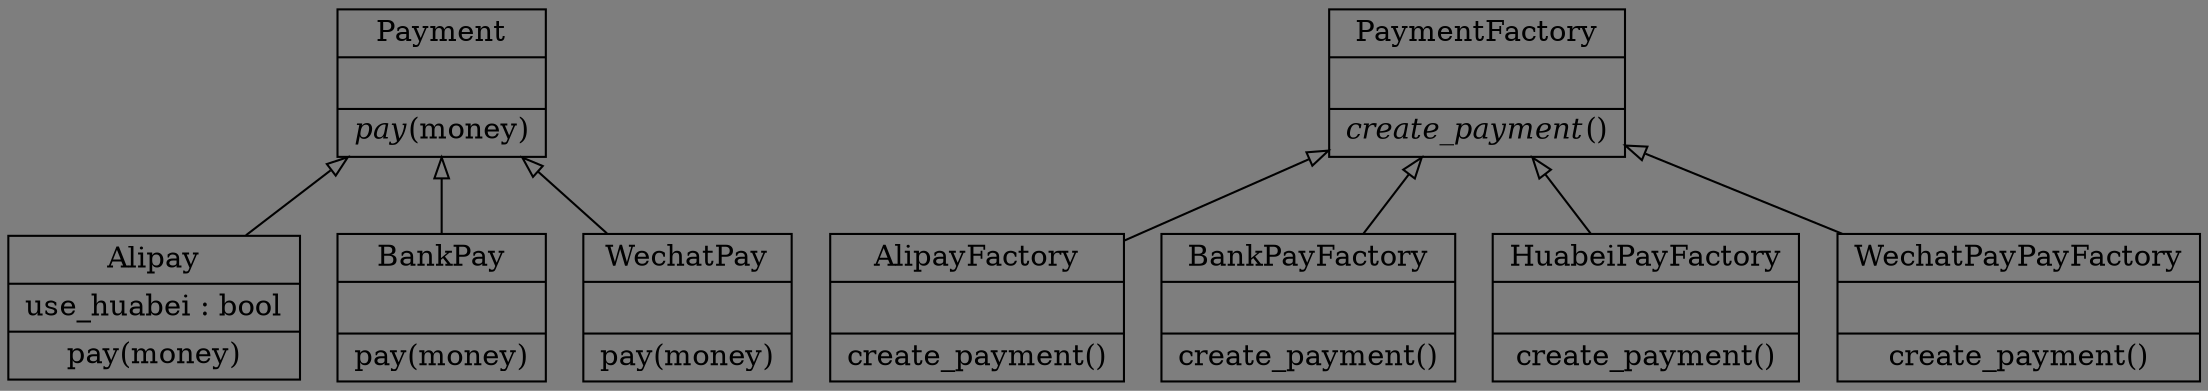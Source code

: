 digraph "classes_2._工厂方法模式_2.py" {
rankdir=BT
bgcolor="#7e7e7e"
charset="utf-8"
"2._工厂方法模式_2.Alipay" [color="black", fontcolor="black", label=<{Alipay|use_huabei : bool<br ALIGN="LEFT"/>|pay(money)<br ALIGN="LEFT"/>}>, shape="record", style="solid"];
"2._工厂方法模式_2.AlipayFactory" [color="black", fontcolor="black", label=<{AlipayFactory|<br ALIGN="LEFT"/>|create_payment()<br ALIGN="LEFT"/>}>, shape="record", style="solid"];
"2._工厂方法模式_2.BankPay" [color="black", fontcolor="black", label=<{BankPay|<br ALIGN="LEFT"/>|pay(money)<br ALIGN="LEFT"/>}>, shape="record", style="solid"];
"2._工厂方法模式_2.BankPayFactory" [color="black", fontcolor="black", label=<{BankPayFactory|<br ALIGN="LEFT"/>|create_payment()<br ALIGN="LEFT"/>}>, shape="record", style="solid"];
"2._工厂方法模式_2.HuabeiPayFactory" [color="black", fontcolor="black", label=<{HuabeiPayFactory|<br ALIGN="LEFT"/>|create_payment()<br ALIGN="LEFT"/>}>, shape="record", style="solid"];
"2._工厂方法模式_2.Payment" [color="black", fontcolor="black", label=<{Payment|<br ALIGN="LEFT"/>|<I>pay</I>(money)<br ALIGN="LEFT"/>}>, shape="record", style="solid"];
"2._工厂方法模式_2.PaymentFactory" [color="black", fontcolor="black", label=<{PaymentFactory|<br ALIGN="LEFT"/>|<I>create_payment</I>()<br ALIGN="LEFT"/>}>, shape="record", style="solid"];
"2._工厂方法模式_2.WechatPay" [color="black", fontcolor="black", label=<{WechatPay|<br ALIGN="LEFT"/>|pay(money)<br ALIGN="LEFT"/>}>, shape="record", style="solid"];
"2._工厂方法模式_2.WechatPayPayFactory" [color="black", fontcolor="black", label=<{WechatPayPayFactory|<br ALIGN="LEFT"/>|create_payment()<br ALIGN="LEFT"/>}>, shape="record", style="solid"];
"2._工厂方法模式_2.Alipay" -> "2._工厂方法模式_2.Payment" [arrowhead="empty", arrowtail="none"];
"2._工厂方法模式_2.AlipayFactory" -> "2._工厂方法模式_2.PaymentFactory" [arrowhead="empty", arrowtail="none"];
"2._工厂方法模式_2.BankPay" -> "2._工厂方法模式_2.Payment" [arrowhead="empty", arrowtail="none"];
"2._工厂方法模式_2.BankPayFactory" -> "2._工厂方法模式_2.PaymentFactory" [arrowhead="empty", arrowtail="none"];
"2._工厂方法模式_2.HuabeiPayFactory" -> "2._工厂方法模式_2.PaymentFactory" [arrowhead="empty", arrowtail="none"];
"2._工厂方法模式_2.WechatPay" -> "2._工厂方法模式_2.Payment" [arrowhead="empty", arrowtail="none"];
"2._工厂方法模式_2.WechatPayPayFactory" -> "2._工厂方法模式_2.PaymentFactory" [arrowhead="empty", arrowtail="none"];
}
